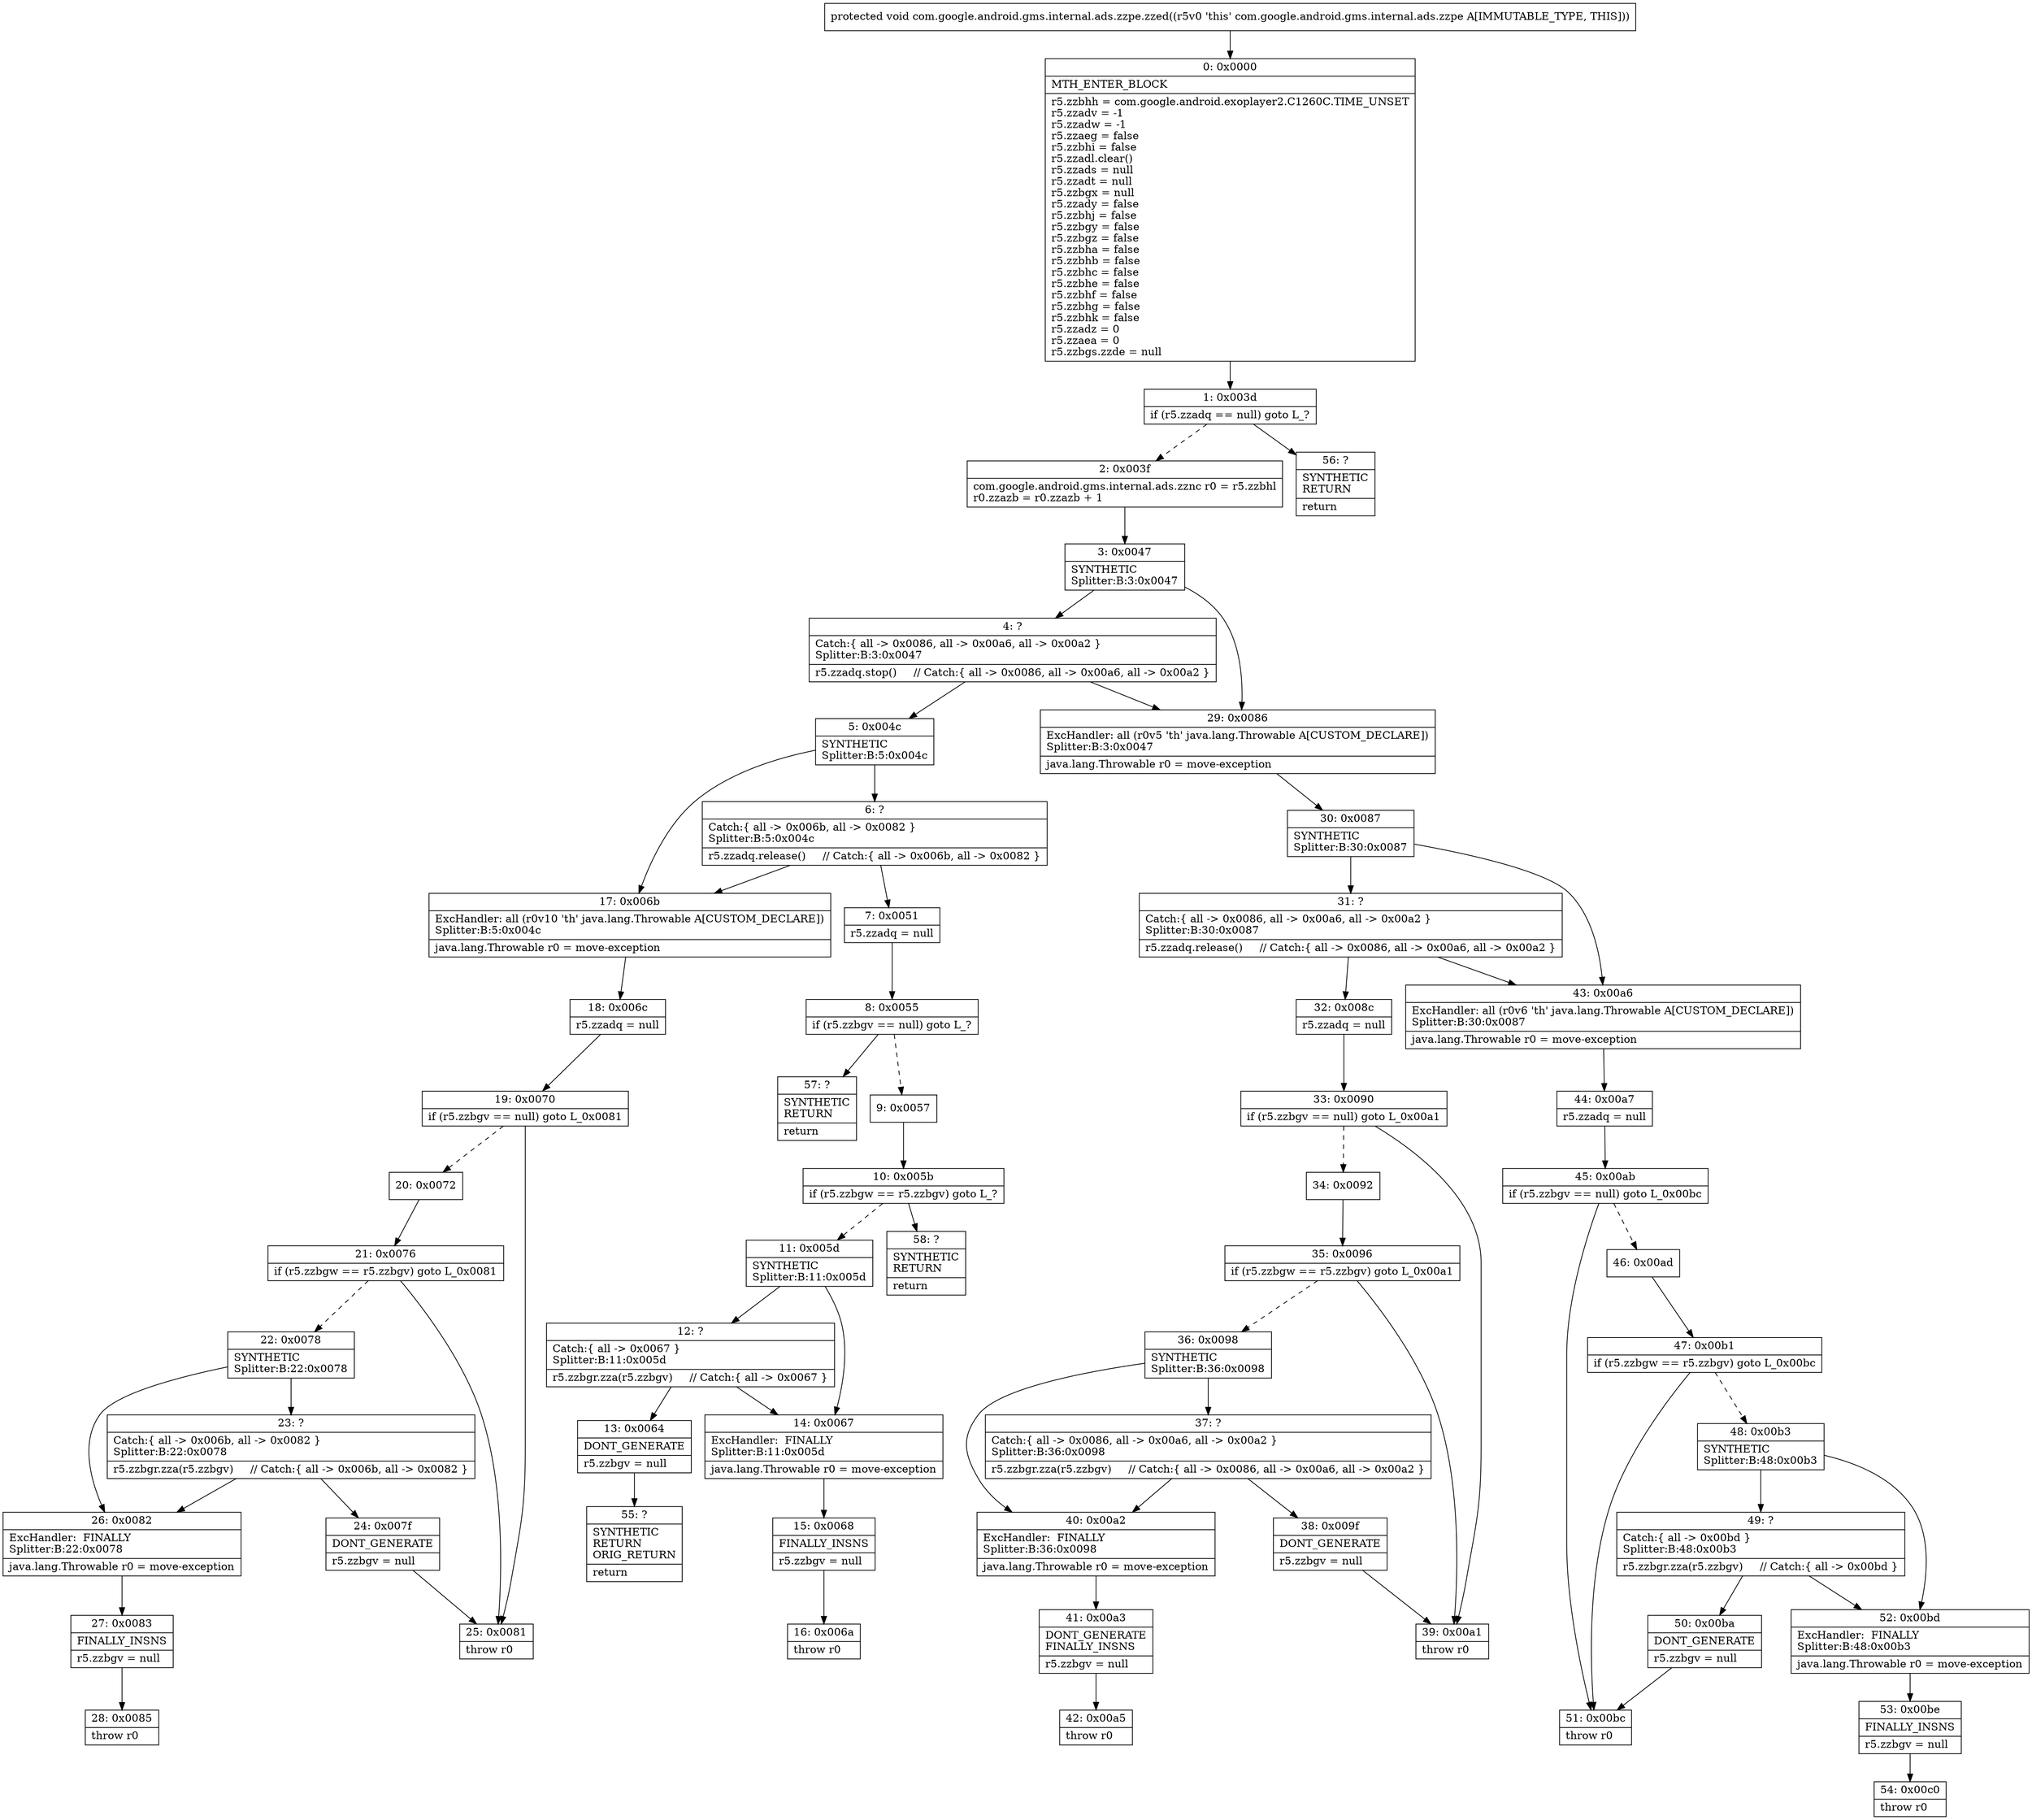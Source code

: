 digraph "CFG forcom.google.android.gms.internal.ads.zzpe.zzed()V" {
Node_0 [shape=record,label="{0\:\ 0x0000|MTH_ENTER_BLOCK\l|r5.zzbhh = com.google.android.exoplayer2.C1260C.TIME_UNSET\lr5.zzadv = \-1\lr5.zzadw = \-1\lr5.zzaeg = false\lr5.zzbhi = false\lr5.zzadl.clear()\lr5.zzads = null\lr5.zzadt = null\lr5.zzbgx = null\lr5.zzady = false\lr5.zzbhj = false\lr5.zzbgy = false\lr5.zzbgz = false\lr5.zzbha = false\lr5.zzbhb = false\lr5.zzbhc = false\lr5.zzbhe = false\lr5.zzbhf = false\lr5.zzbhg = false\lr5.zzbhk = false\lr5.zzadz = 0\lr5.zzaea = 0\lr5.zzbgs.zzde = null\l}"];
Node_1 [shape=record,label="{1\:\ 0x003d|if (r5.zzadq == null) goto L_?\l}"];
Node_2 [shape=record,label="{2\:\ 0x003f|com.google.android.gms.internal.ads.zznc r0 = r5.zzbhl\lr0.zzazb = r0.zzazb + 1\l}"];
Node_3 [shape=record,label="{3\:\ 0x0047|SYNTHETIC\lSplitter:B:3:0x0047\l}"];
Node_4 [shape=record,label="{4\:\ ?|Catch:\{ all \-\> 0x0086, all \-\> 0x00a6, all \-\> 0x00a2 \}\lSplitter:B:3:0x0047\l|r5.zzadq.stop()     \/\/ Catch:\{ all \-\> 0x0086, all \-\> 0x00a6, all \-\> 0x00a2 \}\l}"];
Node_5 [shape=record,label="{5\:\ 0x004c|SYNTHETIC\lSplitter:B:5:0x004c\l}"];
Node_6 [shape=record,label="{6\:\ ?|Catch:\{ all \-\> 0x006b, all \-\> 0x0082 \}\lSplitter:B:5:0x004c\l|r5.zzadq.release()     \/\/ Catch:\{ all \-\> 0x006b, all \-\> 0x0082 \}\l}"];
Node_7 [shape=record,label="{7\:\ 0x0051|r5.zzadq = null\l}"];
Node_8 [shape=record,label="{8\:\ 0x0055|if (r5.zzbgv == null) goto L_?\l}"];
Node_9 [shape=record,label="{9\:\ 0x0057}"];
Node_10 [shape=record,label="{10\:\ 0x005b|if (r5.zzbgw == r5.zzbgv) goto L_?\l}"];
Node_11 [shape=record,label="{11\:\ 0x005d|SYNTHETIC\lSplitter:B:11:0x005d\l}"];
Node_12 [shape=record,label="{12\:\ ?|Catch:\{ all \-\> 0x0067 \}\lSplitter:B:11:0x005d\l|r5.zzbgr.zza(r5.zzbgv)     \/\/ Catch:\{ all \-\> 0x0067 \}\l}"];
Node_13 [shape=record,label="{13\:\ 0x0064|DONT_GENERATE\l|r5.zzbgv = null\l}"];
Node_14 [shape=record,label="{14\:\ 0x0067|ExcHandler:  FINALLY\lSplitter:B:11:0x005d\l|java.lang.Throwable r0 = move\-exception\l}"];
Node_15 [shape=record,label="{15\:\ 0x0068|FINALLY_INSNS\l|r5.zzbgv = null\l}"];
Node_16 [shape=record,label="{16\:\ 0x006a|throw r0\l}"];
Node_17 [shape=record,label="{17\:\ 0x006b|ExcHandler: all (r0v10 'th' java.lang.Throwable A[CUSTOM_DECLARE])\lSplitter:B:5:0x004c\l|java.lang.Throwable r0 = move\-exception\l}"];
Node_18 [shape=record,label="{18\:\ 0x006c|r5.zzadq = null\l}"];
Node_19 [shape=record,label="{19\:\ 0x0070|if (r5.zzbgv == null) goto L_0x0081\l}"];
Node_20 [shape=record,label="{20\:\ 0x0072}"];
Node_21 [shape=record,label="{21\:\ 0x0076|if (r5.zzbgw == r5.zzbgv) goto L_0x0081\l}"];
Node_22 [shape=record,label="{22\:\ 0x0078|SYNTHETIC\lSplitter:B:22:0x0078\l}"];
Node_23 [shape=record,label="{23\:\ ?|Catch:\{ all \-\> 0x006b, all \-\> 0x0082 \}\lSplitter:B:22:0x0078\l|r5.zzbgr.zza(r5.zzbgv)     \/\/ Catch:\{ all \-\> 0x006b, all \-\> 0x0082 \}\l}"];
Node_24 [shape=record,label="{24\:\ 0x007f|DONT_GENERATE\l|r5.zzbgv = null\l}"];
Node_25 [shape=record,label="{25\:\ 0x0081|throw r0\l}"];
Node_26 [shape=record,label="{26\:\ 0x0082|ExcHandler:  FINALLY\lSplitter:B:22:0x0078\l|java.lang.Throwable r0 = move\-exception\l}"];
Node_27 [shape=record,label="{27\:\ 0x0083|FINALLY_INSNS\l|r5.zzbgv = null\l}"];
Node_28 [shape=record,label="{28\:\ 0x0085|throw r0\l}"];
Node_29 [shape=record,label="{29\:\ 0x0086|ExcHandler: all (r0v5 'th' java.lang.Throwable A[CUSTOM_DECLARE])\lSplitter:B:3:0x0047\l|java.lang.Throwable r0 = move\-exception\l}"];
Node_30 [shape=record,label="{30\:\ 0x0087|SYNTHETIC\lSplitter:B:30:0x0087\l}"];
Node_31 [shape=record,label="{31\:\ ?|Catch:\{ all \-\> 0x0086, all \-\> 0x00a6, all \-\> 0x00a2 \}\lSplitter:B:30:0x0087\l|r5.zzadq.release()     \/\/ Catch:\{ all \-\> 0x0086, all \-\> 0x00a6, all \-\> 0x00a2 \}\l}"];
Node_32 [shape=record,label="{32\:\ 0x008c|r5.zzadq = null\l}"];
Node_33 [shape=record,label="{33\:\ 0x0090|if (r5.zzbgv == null) goto L_0x00a1\l}"];
Node_34 [shape=record,label="{34\:\ 0x0092}"];
Node_35 [shape=record,label="{35\:\ 0x0096|if (r5.zzbgw == r5.zzbgv) goto L_0x00a1\l}"];
Node_36 [shape=record,label="{36\:\ 0x0098|SYNTHETIC\lSplitter:B:36:0x0098\l}"];
Node_37 [shape=record,label="{37\:\ ?|Catch:\{ all \-\> 0x0086, all \-\> 0x00a6, all \-\> 0x00a2 \}\lSplitter:B:36:0x0098\l|r5.zzbgr.zza(r5.zzbgv)     \/\/ Catch:\{ all \-\> 0x0086, all \-\> 0x00a6, all \-\> 0x00a2 \}\l}"];
Node_38 [shape=record,label="{38\:\ 0x009f|DONT_GENERATE\l|r5.zzbgv = null\l}"];
Node_39 [shape=record,label="{39\:\ 0x00a1|throw r0\l}"];
Node_40 [shape=record,label="{40\:\ 0x00a2|ExcHandler:  FINALLY\lSplitter:B:36:0x0098\l|java.lang.Throwable r0 = move\-exception\l}"];
Node_41 [shape=record,label="{41\:\ 0x00a3|DONT_GENERATE\lFINALLY_INSNS\l|r5.zzbgv = null\l}"];
Node_42 [shape=record,label="{42\:\ 0x00a5|throw r0\l}"];
Node_43 [shape=record,label="{43\:\ 0x00a6|ExcHandler: all (r0v6 'th' java.lang.Throwable A[CUSTOM_DECLARE])\lSplitter:B:30:0x0087\l|java.lang.Throwable r0 = move\-exception\l}"];
Node_44 [shape=record,label="{44\:\ 0x00a7|r5.zzadq = null\l}"];
Node_45 [shape=record,label="{45\:\ 0x00ab|if (r5.zzbgv == null) goto L_0x00bc\l}"];
Node_46 [shape=record,label="{46\:\ 0x00ad}"];
Node_47 [shape=record,label="{47\:\ 0x00b1|if (r5.zzbgw == r5.zzbgv) goto L_0x00bc\l}"];
Node_48 [shape=record,label="{48\:\ 0x00b3|SYNTHETIC\lSplitter:B:48:0x00b3\l}"];
Node_49 [shape=record,label="{49\:\ ?|Catch:\{ all \-\> 0x00bd \}\lSplitter:B:48:0x00b3\l|r5.zzbgr.zza(r5.zzbgv)     \/\/ Catch:\{ all \-\> 0x00bd \}\l}"];
Node_50 [shape=record,label="{50\:\ 0x00ba|DONT_GENERATE\l|r5.zzbgv = null\l}"];
Node_51 [shape=record,label="{51\:\ 0x00bc|throw r0\l}"];
Node_52 [shape=record,label="{52\:\ 0x00bd|ExcHandler:  FINALLY\lSplitter:B:48:0x00b3\l|java.lang.Throwable r0 = move\-exception\l}"];
Node_53 [shape=record,label="{53\:\ 0x00be|FINALLY_INSNS\l|r5.zzbgv = null\l}"];
Node_54 [shape=record,label="{54\:\ 0x00c0|throw r0\l}"];
Node_55 [shape=record,label="{55\:\ ?|SYNTHETIC\lRETURN\lORIG_RETURN\l|return\l}"];
Node_56 [shape=record,label="{56\:\ ?|SYNTHETIC\lRETURN\l|return\l}"];
Node_57 [shape=record,label="{57\:\ ?|SYNTHETIC\lRETURN\l|return\l}"];
Node_58 [shape=record,label="{58\:\ ?|SYNTHETIC\lRETURN\l|return\l}"];
MethodNode[shape=record,label="{protected void com.google.android.gms.internal.ads.zzpe.zzed((r5v0 'this' com.google.android.gms.internal.ads.zzpe A[IMMUTABLE_TYPE, THIS])) }"];
MethodNode -> Node_0;
Node_0 -> Node_1;
Node_1 -> Node_2[style=dashed];
Node_1 -> Node_56;
Node_2 -> Node_3;
Node_3 -> Node_4;
Node_3 -> Node_29;
Node_4 -> Node_5;
Node_4 -> Node_29;
Node_5 -> Node_6;
Node_5 -> Node_17;
Node_6 -> Node_7;
Node_6 -> Node_17;
Node_7 -> Node_8;
Node_8 -> Node_9[style=dashed];
Node_8 -> Node_57;
Node_9 -> Node_10;
Node_10 -> Node_11[style=dashed];
Node_10 -> Node_58;
Node_11 -> Node_12;
Node_11 -> Node_14;
Node_12 -> Node_13;
Node_12 -> Node_14;
Node_13 -> Node_55;
Node_14 -> Node_15;
Node_15 -> Node_16;
Node_17 -> Node_18;
Node_18 -> Node_19;
Node_19 -> Node_20[style=dashed];
Node_19 -> Node_25;
Node_20 -> Node_21;
Node_21 -> Node_22[style=dashed];
Node_21 -> Node_25;
Node_22 -> Node_23;
Node_22 -> Node_26;
Node_23 -> Node_24;
Node_23 -> Node_26;
Node_24 -> Node_25;
Node_26 -> Node_27;
Node_27 -> Node_28;
Node_29 -> Node_30;
Node_30 -> Node_31;
Node_30 -> Node_43;
Node_31 -> Node_32;
Node_31 -> Node_43;
Node_32 -> Node_33;
Node_33 -> Node_34[style=dashed];
Node_33 -> Node_39;
Node_34 -> Node_35;
Node_35 -> Node_36[style=dashed];
Node_35 -> Node_39;
Node_36 -> Node_37;
Node_36 -> Node_40;
Node_37 -> Node_38;
Node_37 -> Node_40;
Node_38 -> Node_39;
Node_40 -> Node_41;
Node_41 -> Node_42;
Node_43 -> Node_44;
Node_44 -> Node_45;
Node_45 -> Node_46[style=dashed];
Node_45 -> Node_51;
Node_46 -> Node_47;
Node_47 -> Node_48[style=dashed];
Node_47 -> Node_51;
Node_48 -> Node_49;
Node_48 -> Node_52;
Node_49 -> Node_50;
Node_49 -> Node_52;
Node_50 -> Node_51;
Node_52 -> Node_53;
Node_53 -> Node_54;
}

